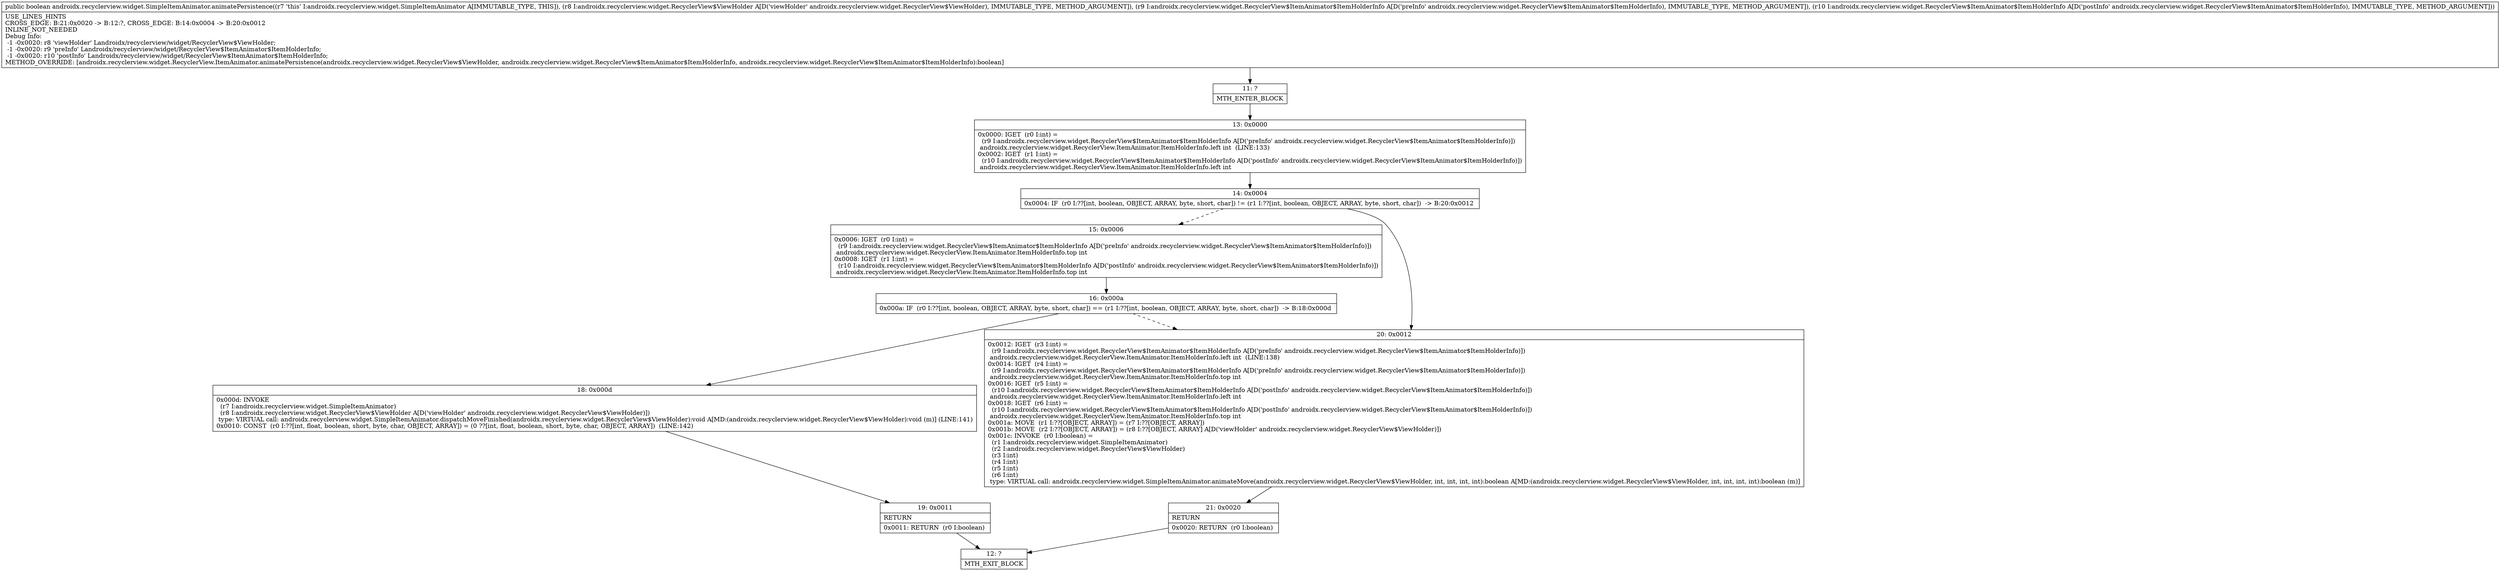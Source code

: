 digraph "CFG forandroidx.recyclerview.widget.SimpleItemAnimator.animatePersistence(Landroidx\/recyclerview\/widget\/RecyclerView$ViewHolder;Landroidx\/recyclerview\/widget\/RecyclerView$ItemAnimator$ItemHolderInfo;Landroidx\/recyclerview\/widget\/RecyclerView$ItemAnimator$ItemHolderInfo;)Z" {
Node_11 [shape=record,label="{11\:\ ?|MTH_ENTER_BLOCK\l}"];
Node_13 [shape=record,label="{13\:\ 0x0000|0x0000: IGET  (r0 I:int) = \l  (r9 I:androidx.recyclerview.widget.RecyclerView$ItemAnimator$ItemHolderInfo A[D('preInfo' androidx.recyclerview.widget.RecyclerView$ItemAnimator$ItemHolderInfo)])\l androidx.recyclerview.widget.RecyclerView.ItemAnimator.ItemHolderInfo.left int  (LINE:133)\l0x0002: IGET  (r1 I:int) = \l  (r10 I:androidx.recyclerview.widget.RecyclerView$ItemAnimator$ItemHolderInfo A[D('postInfo' androidx.recyclerview.widget.RecyclerView$ItemAnimator$ItemHolderInfo)])\l androidx.recyclerview.widget.RecyclerView.ItemAnimator.ItemHolderInfo.left int \l}"];
Node_14 [shape=record,label="{14\:\ 0x0004|0x0004: IF  (r0 I:??[int, boolean, OBJECT, ARRAY, byte, short, char]) != (r1 I:??[int, boolean, OBJECT, ARRAY, byte, short, char])  \-\> B:20:0x0012 \l}"];
Node_15 [shape=record,label="{15\:\ 0x0006|0x0006: IGET  (r0 I:int) = \l  (r9 I:androidx.recyclerview.widget.RecyclerView$ItemAnimator$ItemHolderInfo A[D('preInfo' androidx.recyclerview.widget.RecyclerView$ItemAnimator$ItemHolderInfo)])\l androidx.recyclerview.widget.RecyclerView.ItemAnimator.ItemHolderInfo.top int \l0x0008: IGET  (r1 I:int) = \l  (r10 I:androidx.recyclerview.widget.RecyclerView$ItemAnimator$ItemHolderInfo A[D('postInfo' androidx.recyclerview.widget.RecyclerView$ItemAnimator$ItemHolderInfo)])\l androidx.recyclerview.widget.RecyclerView.ItemAnimator.ItemHolderInfo.top int \l}"];
Node_16 [shape=record,label="{16\:\ 0x000a|0x000a: IF  (r0 I:??[int, boolean, OBJECT, ARRAY, byte, short, char]) == (r1 I:??[int, boolean, OBJECT, ARRAY, byte, short, char])  \-\> B:18:0x000d \l}"];
Node_18 [shape=record,label="{18\:\ 0x000d|0x000d: INVOKE  \l  (r7 I:androidx.recyclerview.widget.SimpleItemAnimator)\l  (r8 I:androidx.recyclerview.widget.RecyclerView$ViewHolder A[D('viewHolder' androidx.recyclerview.widget.RecyclerView$ViewHolder)])\l type: VIRTUAL call: androidx.recyclerview.widget.SimpleItemAnimator.dispatchMoveFinished(androidx.recyclerview.widget.RecyclerView$ViewHolder):void A[MD:(androidx.recyclerview.widget.RecyclerView$ViewHolder):void (m)] (LINE:141)\l0x0010: CONST  (r0 I:??[int, float, boolean, short, byte, char, OBJECT, ARRAY]) = (0 ??[int, float, boolean, short, byte, char, OBJECT, ARRAY])  (LINE:142)\l}"];
Node_19 [shape=record,label="{19\:\ 0x0011|RETURN\l|0x0011: RETURN  (r0 I:boolean) \l}"];
Node_12 [shape=record,label="{12\:\ ?|MTH_EXIT_BLOCK\l}"];
Node_20 [shape=record,label="{20\:\ 0x0012|0x0012: IGET  (r3 I:int) = \l  (r9 I:androidx.recyclerview.widget.RecyclerView$ItemAnimator$ItemHolderInfo A[D('preInfo' androidx.recyclerview.widget.RecyclerView$ItemAnimator$ItemHolderInfo)])\l androidx.recyclerview.widget.RecyclerView.ItemAnimator.ItemHolderInfo.left int  (LINE:138)\l0x0014: IGET  (r4 I:int) = \l  (r9 I:androidx.recyclerview.widget.RecyclerView$ItemAnimator$ItemHolderInfo A[D('preInfo' androidx.recyclerview.widget.RecyclerView$ItemAnimator$ItemHolderInfo)])\l androidx.recyclerview.widget.RecyclerView.ItemAnimator.ItemHolderInfo.top int \l0x0016: IGET  (r5 I:int) = \l  (r10 I:androidx.recyclerview.widget.RecyclerView$ItemAnimator$ItemHolderInfo A[D('postInfo' androidx.recyclerview.widget.RecyclerView$ItemAnimator$ItemHolderInfo)])\l androidx.recyclerview.widget.RecyclerView.ItemAnimator.ItemHolderInfo.left int \l0x0018: IGET  (r6 I:int) = \l  (r10 I:androidx.recyclerview.widget.RecyclerView$ItemAnimator$ItemHolderInfo A[D('postInfo' androidx.recyclerview.widget.RecyclerView$ItemAnimator$ItemHolderInfo)])\l androidx.recyclerview.widget.RecyclerView.ItemAnimator.ItemHolderInfo.top int \l0x001a: MOVE  (r1 I:??[OBJECT, ARRAY]) = (r7 I:??[OBJECT, ARRAY]) \l0x001b: MOVE  (r2 I:??[OBJECT, ARRAY]) = (r8 I:??[OBJECT, ARRAY] A[D('viewHolder' androidx.recyclerview.widget.RecyclerView$ViewHolder)]) \l0x001c: INVOKE  (r0 I:boolean) = \l  (r1 I:androidx.recyclerview.widget.SimpleItemAnimator)\l  (r2 I:androidx.recyclerview.widget.RecyclerView$ViewHolder)\l  (r3 I:int)\l  (r4 I:int)\l  (r5 I:int)\l  (r6 I:int)\l type: VIRTUAL call: androidx.recyclerview.widget.SimpleItemAnimator.animateMove(androidx.recyclerview.widget.RecyclerView$ViewHolder, int, int, int, int):boolean A[MD:(androidx.recyclerview.widget.RecyclerView$ViewHolder, int, int, int, int):boolean (m)]\l}"];
Node_21 [shape=record,label="{21\:\ 0x0020|RETURN\l|0x0020: RETURN  (r0 I:boolean) \l}"];
MethodNode[shape=record,label="{public boolean androidx.recyclerview.widget.SimpleItemAnimator.animatePersistence((r7 'this' I:androidx.recyclerview.widget.SimpleItemAnimator A[IMMUTABLE_TYPE, THIS]), (r8 I:androidx.recyclerview.widget.RecyclerView$ViewHolder A[D('viewHolder' androidx.recyclerview.widget.RecyclerView$ViewHolder), IMMUTABLE_TYPE, METHOD_ARGUMENT]), (r9 I:androidx.recyclerview.widget.RecyclerView$ItemAnimator$ItemHolderInfo A[D('preInfo' androidx.recyclerview.widget.RecyclerView$ItemAnimator$ItemHolderInfo), IMMUTABLE_TYPE, METHOD_ARGUMENT]), (r10 I:androidx.recyclerview.widget.RecyclerView$ItemAnimator$ItemHolderInfo A[D('postInfo' androidx.recyclerview.widget.RecyclerView$ItemAnimator$ItemHolderInfo), IMMUTABLE_TYPE, METHOD_ARGUMENT]))  | USE_LINES_HINTS\lCROSS_EDGE: B:21:0x0020 \-\> B:12:?, CROSS_EDGE: B:14:0x0004 \-\> B:20:0x0012\lINLINE_NOT_NEEDED\lDebug Info:\l  \-1 \-0x0020: r8 'viewHolder' Landroidx\/recyclerview\/widget\/RecyclerView$ViewHolder;\l  \-1 \-0x0020: r9 'preInfo' Landroidx\/recyclerview\/widget\/RecyclerView$ItemAnimator$ItemHolderInfo;\l  \-1 \-0x0020: r10 'postInfo' Landroidx\/recyclerview\/widget\/RecyclerView$ItemAnimator$ItemHolderInfo;\lMETHOD_OVERRIDE: [androidx.recyclerview.widget.RecyclerView.ItemAnimator.animatePersistence(androidx.recyclerview.widget.RecyclerView$ViewHolder, androidx.recyclerview.widget.RecyclerView$ItemAnimator$ItemHolderInfo, androidx.recyclerview.widget.RecyclerView$ItemAnimator$ItemHolderInfo):boolean]\l}"];
MethodNode -> Node_11;Node_11 -> Node_13;
Node_13 -> Node_14;
Node_14 -> Node_15[style=dashed];
Node_14 -> Node_20;
Node_15 -> Node_16;
Node_16 -> Node_18;
Node_16 -> Node_20[style=dashed];
Node_18 -> Node_19;
Node_19 -> Node_12;
Node_20 -> Node_21;
Node_21 -> Node_12;
}

